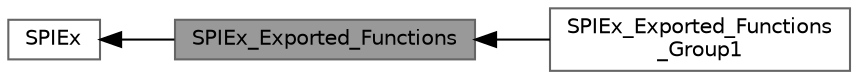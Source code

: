 digraph "SPIEx_Exported_Functions"
{
 // LATEX_PDF_SIZE
  bgcolor="transparent";
  edge [fontname=Helvetica,fontsize=10,labelfontname=Helvetica,labelfontsize=10];
  node [fontname=Helvetica,fontsize=10,shape=box,height=0.2,width=0.4];
  rankdir=LR;
  Node2 [id="Node000002",label="SPIEx",height=0.2,width=0.4,color="grey40", fillcolor="white", style="filled",URL="$group___s_p_i_ex.html",tooltip="SPI Extended HAL module driver."];
  Node1 [id="Node000001",label="SPIEx_Exported_Functions",height=0.2,width=0.4,color="gray40", fillcolor="grey60", style="filled", fontcolor="black",tooltip=" "];
  Node3 [id="Node000003",label="SPIEx_Exported_Functions\l_Group1",height=0.2,width=0.4,color="grey40", fillcolor="white", style="filled",URL="$group___s_p_i_ex___exported___functions___group1.html",tooltip=" "];
  Node2->Node1 [shape=plaintext, dir="back", style="solid"];
  Node1->Node3 [shape=plaintext, dir="back", style="solid"];
}
